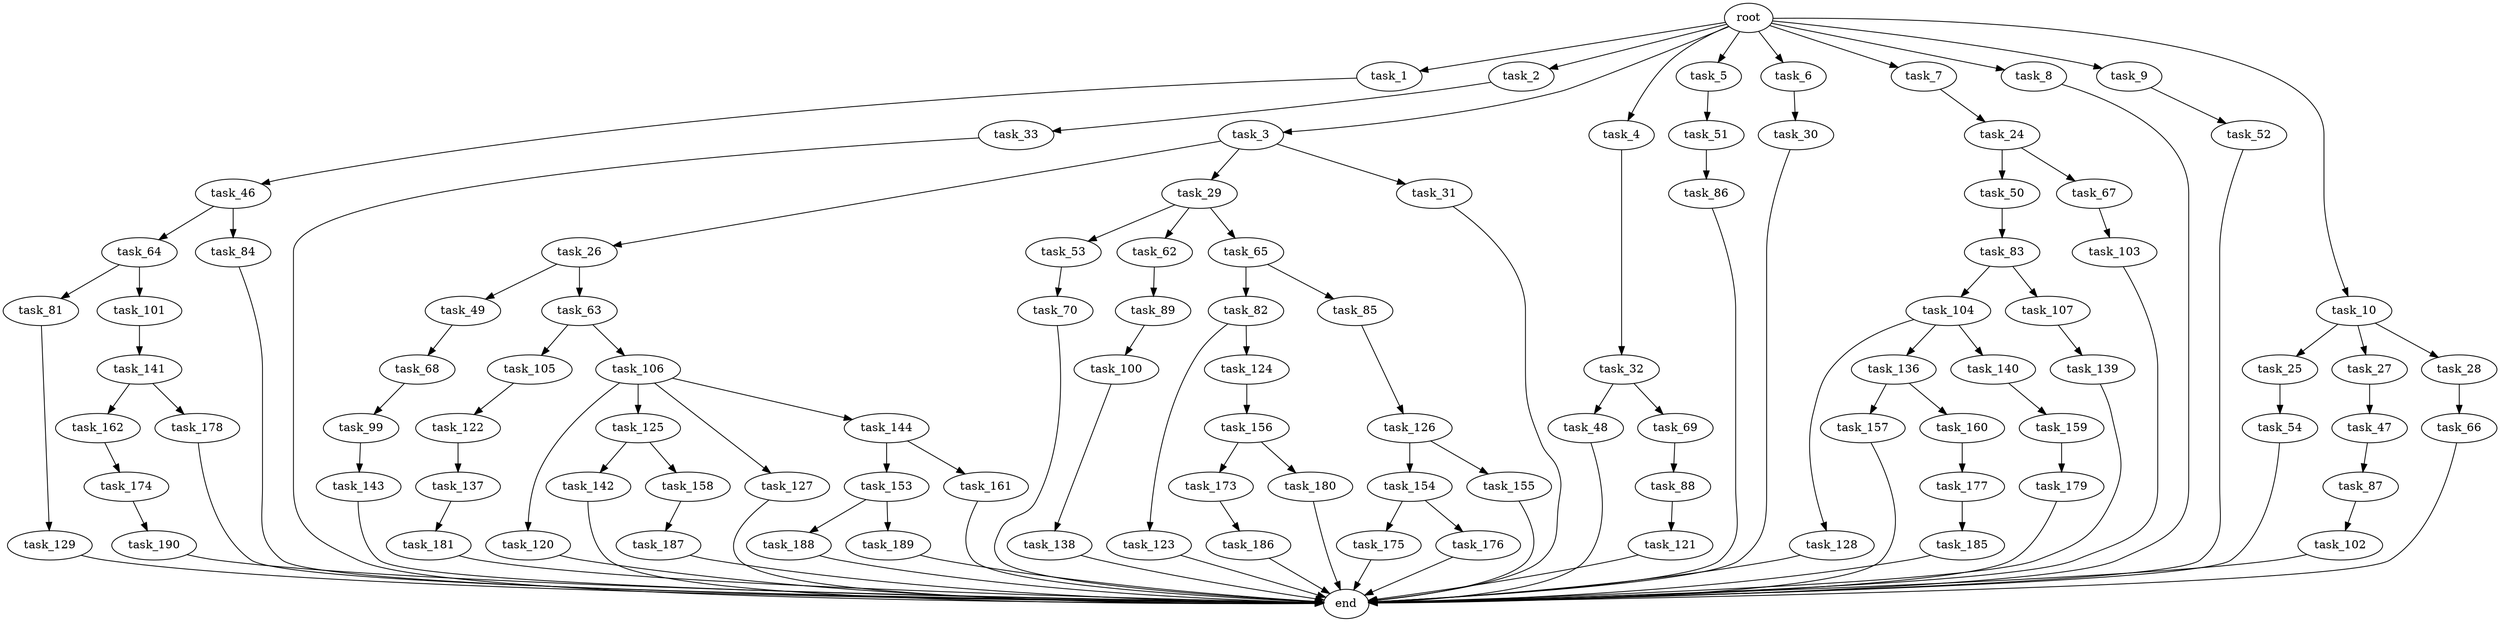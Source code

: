 digraph G {
  root [size="0.000000"];
  task_1 [size="1024.000000"];
  task_2 [size="1024.000000"];
  task_3 [size="1024.000000"];
  task_4 [size="1024.000000"];
  task_5 [size="1024.000000"];
  task_6 [size="1024.000000"];
  task_7 [size="1024.000000"];
  task_8 [size="1024.000000"];
  task_9 [size="1024.000000"];
  task_10 [size="1024.000000"];
  task_24 [size="549755813888.000000"];
  task_25 [size="309237645312.000000"];
  task_26 [size="214748364800.000000"];
  task_27 [size="309237645312.000000"];
  task_28 [size="309237645312.000000"];
  task_29 [size="214748364800.000000"];
  task_30 [size="420906795008.000000"];
  task_31 [size="214748364800.000000"];
  task_32 [size="858993459200.000000"];
  task_33 [size="420906795008.000000"];
  task_46 [size="77309411328.000000"];
  task_47 [size="549755813888.000000"];
  task_48 [size="549755813888.000000"];
  task_49 [size="214748364800.000000"];
  task_50 [size="309237645312.000000"];
  task_51 [size="420906795008.000000"];
  task_52 [size="695784701952.000000"];
  task_53 [size="420906795008.000000"];
  task_54 [size="695784701952.000000"];
  task_62 [size="420906795008.000000"];
  task_63 [size="214748364800.000000"];
  task_64 [size="34359738368.000000"];
  task_65 [size="420906795008.000000"];
  task_66 [size="309237645312.000000"];
  task_67 [size="309237645312.000000"];
  task_68 [size="214748364800.000000"];
  task_69 [size="549755813888.000000"];
  task_70 [size="858993459200.000000"];
  task_81 [size="77309411328.000000"];
  task_82 [size="420906795008.000000"];
  task_83 [size="34359738368.000000"];
  task_84 [size="34359738368.000000"];
  task_85 [size="420906795008.000000"];
  task_86 [size="137438953472.000000"];
  task_87 [size="549755813888.000000"];
  task_88 [size="137438953472.000000"];
  task_89 [size="34359738368.000000"];
  task_99 [size="309237645312.000000"];
  task_100 [size="137438953472.000000"];
  task_101 [size="77309411328.000000"];
  task_102 [size="695784701952.000000"];
  task_103 [size="549755813888.000000"];
  task_104 [size="34359738368.000000"];
  task_105 [size="77309411328.000000"];
  task_106 [size="77309411328.000000"];
  task_107 [size="34359738368.000000"];
  task_120 [size="34359738368.000000"];
  task_121 [size="420906795008.000000"];
  task_122 [size="137438953472.000000"];
  task_123 [size="858993459200.000000"];
  task_124 [size="858993459200.000000"];
  task_125 [size="34359738368.000000"];
  task_126 [size="309237645312.000000"];
  task_127 [size="34359738368.000000"];
  task_128 [size="420906795008.000000"];
  task_129 [size="137438953472.000000"];
  task_136 [size="420906795008.000000"];
  task_137 [size="858993459200.000000"];
  task_138 [size="858993459200.000000"];
  task_139 [size="858993459200.000000"];
  task_140 [size="420906795008.000000"];
  task_141 [size="549755813888.000000"];
  task_142 [size="549755813888.000000"];
  task_143 [size="420906795008.000000"];
  task_144 [size="34359738368.000000"];
  task_153 [size="695784701952.000000"];
  task_154 [size="77309411328.000000"];
  task_155 [size="77309411328.000000"];
  task_156 [size="214748364800.000000"];
  task_157 [size="137438953472.000000"];
  task_158 [size="549755813888.000000"];
  task_159 [size="214748364800.000000"];
  task_160 [size="137438953472.000000"];
  task_161 [size="695784701952.000000"];
  task_162 [size="420906795008.000000"];
  task_173 [size="420906795008.000000"];
  task_174 [size="858993459200.000000"];
  task_175 [size="137438953472.000000"];
  task_176 [size="137438953472.000000"];
  task_177 [size="420906795008.000000"];
  task_178 [size="420906795008.000000"];
  task_179 [size="858993459200.000000"];
  task_180 [size="420906795008.000000"];
  task_181 [size="858993459200.000000"];
  task_185 [size="420906795008.000000"];
  task_186 [size="858993459200.000000"];
  task_187 [size="309237645312.000000"];
  task_188 [size="214748364800.000000"];
  task_189 [size="214748364800.000000"];
  task_190 [size="549755813888.000000"];
  end [size="0.000000"];

  root -> task_1 [size="1.000000"];
  root -> task_2 [size="1.000000"];
  root -> task_3 [size="1.000000"];
  root -> task_4 [size="1.000000"];
  root -> task_5 [size="1.000000"];
  root -> task_6 [size="1.000000"];
  root -> task_7 [size="1.000000"];
  root -> task_8 [size="1.000000"];
  root -> task_9 [size="1.000000"];
  root -> task_10 [size="1.000000"];
  task_1 -> task_46 [size="75497472.000000"];
  task_2 -> task_33 [size="411041792.000000"];
  task_3 -> task_26 [size="209715200.000000"];
  task_3 -> task_29 [size="209715200.000000"];
  task_3 -> task_31 [size="209715200.000000"];
  task_4 -> task_32 [size="838860800.000000"];
  task_5 -> task_51 [size="411041792.000000"];
  task_6 -> task_30 [size="411041792.000000"];
  task_7 -> task_24 [size="536870912.000000"];
  task_8 -> end [size="1.000000"];
  task_9 -> task_52 [size="679477248.000000"];
  task_10 -> task_25 [size="301989888.000000"];
  task_10 -> task_27 [size="301989888.000000"];
  task_10 -> task_28 [size="301989888.000000"];
  task_24 -> task_50 [size="301989888.000000"];
  task_24 -> task_67 [size="301989888.000000"];
  task_25 -> task_54 [size="679477248.000000"];
  task_26 -> task_49 [size="209715200.000000"];
  task_26 -> task_63 [size="209715200.000000"];
  task_27 -> task_47 [size="536870912.000000"];
  task_28 -> task_66 [size="301989888.000000"];
  task_29 -> task_53 [size="411041792.000000"];
  task_29 -> task_62 [size="411041792.000000"];
  task_29 -> task_65 [size="411041792.000000"];
  task_30 -> end [size="1.000000"];
  task_31 -> end [size="1.000000"];
  task_32 -> task_48 [size="536870912.000000"];
  task_32 -> task_69 [size="536870912.000000"];
  task_33 -> end [size="1.000000"];
  task_46 -> task_64 [size="33554432.000000"];
  task_46 -> task_84 [size="33554432.000000"];
  task_47 -> task_87 [size="536870912.000000"];
  task_48 -> end [size="1.000000"];
  task_49 -> task_68 [size="209715200.000000"];
  task_50 -> task_83 [size="33554432.000000"];
  task_51 -> task_86 [size="134217728.000000"];
  task_52 -> end [size="1.000000"];
  task_53 -> task_70 [size="838860800.000000"];
  task_54 -> end [size="1.000000"];
  task_62 -> task_89 [size="33554432.000000"];
  task_63 -> task_105 [size="75497472.000000"];
  task_63 -> task_106 [size="75497472.000000"];
  task_64 -> task_81 [size="75497472.000000"];
  task_64 -> task_101 [size="75497472.000000"];
  task_65 -> task_82 [size="411041792.000000"];
  task_65 -> task_85 [size="411041792.000000"];
  task_66 -> end [size="1.000000"];
  task_67 -> task_103 [size="536870912.000000"];
  task_68 -> task_99 [size="301989888.000000"];
  task_69 -> task_88 [size="134217728.000000"];
  task_70 -> end [size="1.000000"];
  task_81 -> task_129 [size="134217728.000000"];
  task_82 -> task_123 [size="838860800.000000"];
  task_82 -> task_124 [size="838860800.000000"];
  task_83 -> task_104 [size="33554432.000000"];
  task_83 -> task_107 [size="33554432.000000"];
  task_84 -> end [size="1.000000"];
  task_85 -> task_126 [size="301989888.000000"];
  task_86 -> end [size="1.000000"];
  task_87 -> task_102 [size="679477248.000000"];
  task_88 -> task_121 [size="411041792.000000"];
  task_89 -> task_100 [size="134217728.000000"];
  task_99 -> task_143 [size="411041792.000000"];
  task_100 -> task_138 [size="838860800.000000"];
  task_101 -> task_141 [size="536870912.000000"];
  task_102 -> end [size="1.000000"];
  task_103 -> end [size="1.000000"];
  task_104 -> task_128 [size="411041792.000000"];
  task_104 -> task_136 [size="411041792.000000"];
  task_104 -> task_140 [size="411041792.000000"];
  task_105 -> task_122 [size="134217728.000000"];
  task_106 -> task_120 [size="33554432.000000"];
  task_106 -> task_125 [size="33554432.000000"];
  task_106 -> task_127 [size="33554432.000000"];
  task_106 -> task_144 [size="33554432.000000"];
  task_107 -> task_139 [size="838860800.000000"];
  task_120 -> end [size="1.000000"];
  task_121 -> end [size="1.000000"];
  task_122 -> task_137 [size="838860800.000000"];
  task_123 -> end [size="1.000000"];
  task_124 -> task_156 [size="209715200.000000"];
  task_125 -> task_142 [size="536870912.000000"];
  task_125 -> task_158 [size="536870912.000000"];
  task_126 -> task_154 [size="75497472.000000"];
  task_126 -> task_155 [size="75497472.000000"];
  task_127 -> end [size="1.000000"];
  task_128 -> end [size="1.000000"];
  task_129 -> end [size="1.000000"];
  task_136 -> task_157 [size="134217728.000000"];
  task_136 -> task_160 [size="134217728.000000"];
  task_137 -> task_181 [size="838860800.000000"];
  task_138 -> end [size="1.000000"];
  task_139 -> end [size="1.000000"];
  task_140 -> task_159 [size="209715200.000000"];
  task_141 -> task_162 [size="411041792.000000"];
  task_141 -> task_178 [size="411041792.000000"];
  task_142 -> end [size="1.000000"];
  task_143 -> end [size="1.000000"];
  task_144 -> task_153 [size="679477248.000000"];
  task_144 -> task_161 [size="679477248.000000"];
  task_153 -> task_188 [size="209715200.000000"];
  task_153 -> task_189 [size="209715200.000000"];
  task_154 -> task_175 [size="134217728.000000"];
  task_154 -> task_176 [size="134217728.000000"];
  task_155 -> end [size="1.000000"];
  task_156 -> task_173 [size="411041792.000000"];
  task_156 -> task_180 [size="411041792.000000"];
  task_157 -> end [size="1.000000"];
  task_158 -> task_187 [size="301989888.000000"];
  task_159 -> task_179 [size="838860800.000000"];
  task_160 -> task_177 [size="411041792.000000"];
  task_161 -> end [size="1.000000"];
  task_162 -> task_174 [size="838860800.000000"];
  task_173 -> task_186 [size="838860800.000000"];
  task_174 -> task_190 [size="536870912.000000"];
  task_175 -> end [size="1.000000"];
  task_176 -> end [size="1.000000"];
  task_177 -> task_185 [size="411041792.000000"];
  task_178 -> end [size="1.000000"];
  task_179 -> end [size="1.000000"];
  task_180 -> end [size="1.000000"];
  task_181 -> end [size="1.000000"];
  task_185 -> end [size="1.000000"];
  task_186 -> end [size="1.000000"];
  task_187 -> end [size="1.000000"];
  task_188 -> end [size="1.000000"];
  task_189 -> end [size="1.000000"];
  task_190 -> end [size="1.000000"];
}

